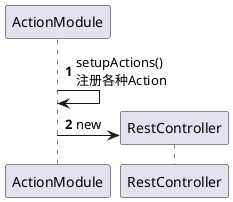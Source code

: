 @startuml
participant ActionModule
participant RestController
autonumber
ActionModule -> ActionModule : setupActions()\n注册各种Action
create RestController
ActionModule -> RestController : new
@enduml